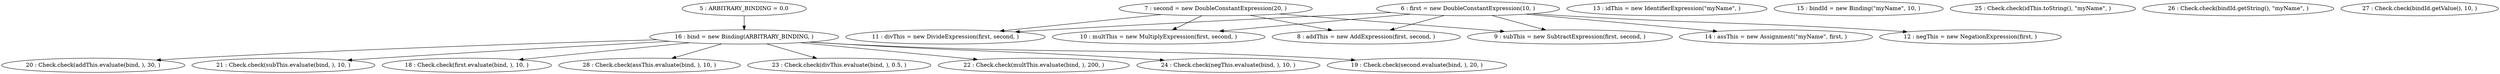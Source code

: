 digraph G {
"5 : ARBITRARY_BINDING = 0.0"
"5 : ARBITRARY_BINDING = 0.0" -> "16 : bind = new Binding(ARBITRARY_BINDING, )"
"6 : first = new DoubleConstantExpression(10, )"
"6 : first = new DoubleConstantExpression(10, )" -> "11 : divThis = new DivideExpression(first, second, )"
"6 : first = new DoubleConstantExpression(10, )" -> "10 : multThis = new MultiplyExpression(first, second, )"
"6 : first = new DoubleConstantExpression(10, )" -> "8 : addThis = new AddExpression(first, second, )"
"6 : first = new DoubleConstantExpression(10, )" -> "9 : subThis = new SubtractExpression(first, second, )"
"6 : first = new DoubleConstantExpression(10, )" -> "14 : assThis = new Assignment(\"myName\", first, )"
"6 : first = new DoubleConstantExpression(10, )" -> "12 : negThis = new NegationExpression(first, )"
"7 : second = new DoubleConstantExpression(20, )"
"7 : second = new DoubleConstantExpression(20, )" -> "11 : divThis = new DivideExpression(first, second, )"
"7 : second = new DoubleConstantExpression(20, )" -> "10 : multThis = new MultiplyExpression(first, second, )"
"7 : second = new DoubleConstantExpression(20, )" -> "8 : addThis = new AddExpression(first, second, )"
"7 : second = new DoubleConstantExpression(20, )" -> "9 : subThis = new SubtractExpression(first, second, )"
"8 : addThis = new AddExpression(first, second, )"
"9 : subThis = new SubtractExpression(first, second, )"
"10 : multThis = new MultiplyExpression(first, second, )"
"11 : divThis = new DivideExpression(first, second, )"
"12 : negThis = new NegationExpression(first, )"
"13 : idThis = new IdentifierExpression(\"myName\", )"
"14 : assThis = new Assignment(\"myName\", first, )"
"15 : bindId = new Binding(\"myName\", 10, )"
"16 : bind = new Binding(ARBITRARY_BINDING, )"
"16 : bind = new Binding(ARBITRARY_BINDING, )" -> "20 : Check.check(addThis.evaluate(bind, ), 30, )"
"16 : bind = new Binding(ARBITRARY_BINDING, )" -> "21 : Check.check(subThis.evaluate(bind, ), 10, )"
"16 : bind = new Binding(ARBITRARY_BINDING, )" -> "18 : Check.check(first.evaluate(bind, ), 10, )"
"16 : bind = new Binding(ARBITRARY_BINDING, )" -> "28 : Check.check(assThis.evaluate(bind, ), 10, )"
"16 : bind = new Binding(ARBITRARY_BINDING, )" -> "23 : Check.check(divThis.evaluate(bind, ), 0.5, )"
"16 : bind = new Binding(ARBITRARY_BINDING, )" -> "22 : Check.check(multThis.evaluate(bind, ), 200, )"
"16 : bind = new Binding(ARBITRARY_BINDING, )" -> "24 : Check.check(negThis.evaluate(bind, ), 10, )"
"16 : bind = new Binding(ARBITRARY_BINDING, )" -> "19 : Check.check(second.evaluate(bind, ), 20, )"
"18 : Check.check(first.evaluate(bind, ), 10, )"
"19 : Check.check(second.evaluate(bind, ), 20, )"
"20 : Check.check(addThis.evaluate(bind, ), 30, )"
"21 : Check.check(subThis.evaluate(bind, ), 10, )"
"22 : Check.check(multThis.evaluate(bind, ), 200, )"
"23 : Check.check(divThis.evaluate(bind, ), 0.5, )"
"24 : Check.check(negThis.evaluate(bind, ), 10, )"
"25 : Check.check(idThis.toString(), \"myName\", )"
"26 : Check.check(bindId.getString(), \"myName\", )"
"27 : Check.check(bindId.getValue(), 10, )"
"28 : Check.check(assThis.evaluate(bind, ), 10, )"
}